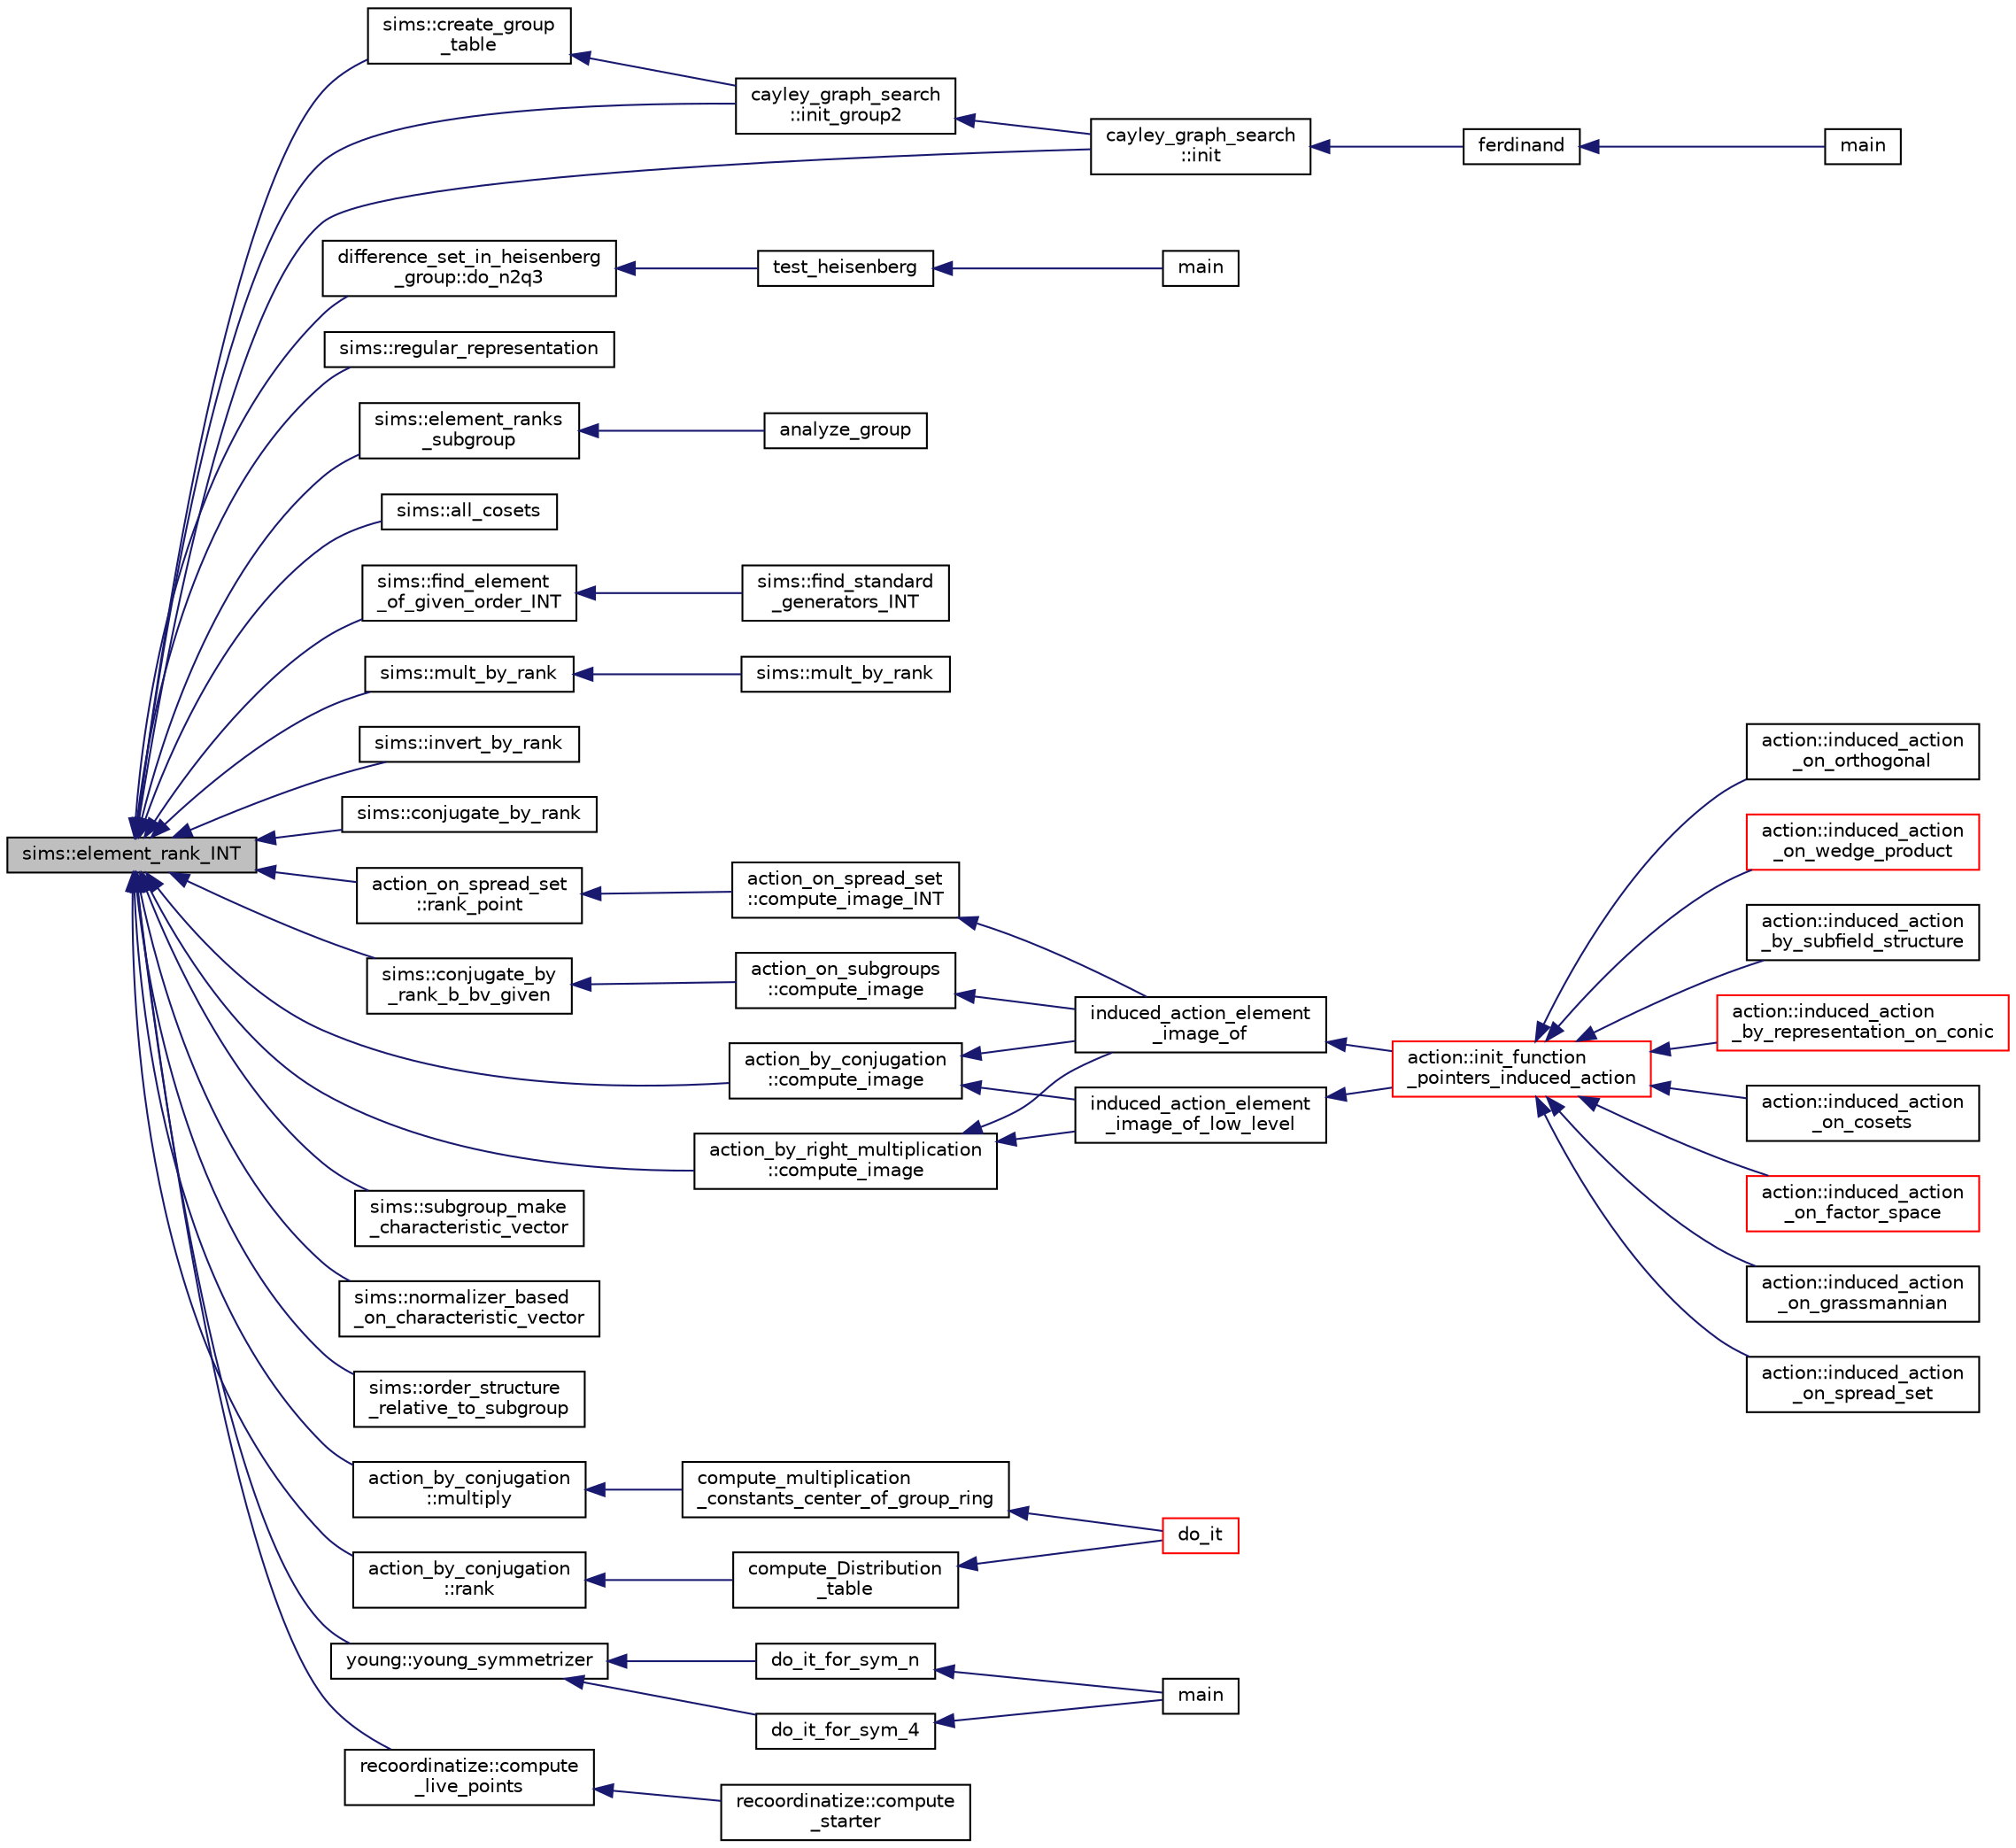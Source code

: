 digraph "sims::element_rank_INT"
{
  edge [fontname="Helvetica",fontsize="10",labelfontname="Helvetica",labelfontsize="10"];
  node [fontname="Helvetica",fontsize="10",shape=record];
  rankdir="LR";
  Node3514 [label="sims::element_rank_INT",height=0.2,width=0.4,color="black", fillcolor="grey75", style="filled", fontcolor="black"];
  Node3514 -> Node3515 [dir="back",color="midnightblue",fontsize="10",style="solid",fontname="Helvetica"];
  Node3515 [label="cayley_graph_search\l::init",height=0.2,width=0.4,color="black", fillcolor="white", style="filled",URL="$de/dae/classcayley__graph__search.html#add9c6434abeaebac4a07bc03cb21672d"];
  Node3515 -> Node3516 [dir="back",color="midnightblue",fontsize="10",style="solid",fontname="Helvetica"];
  Node3516 [label="ferdinand",height=0.2,width=0.4,color="black", fillcolor="white", style="filled",URL="$da/df3/ferdinand_8_c.html#a322b57727d23cf5a0932f11c30ea18d9"];
  Node3516 -> Node3517 [dir="back",color="midnightblue",fontsize="10",style="solid",fontname="Helvetica"];
  Node3517 [label="main",height=0.2,width=0.4,color="black", fillcolor="white", style="filled",URL="$da/df3/ferdinand_8_c.html#a3c04138a5bfe5d72780bb7e82a18e627"];
  Node3514 -> Node3518 [dir="back",color="midnightblue",fontsize="10",style="solid",fontname="Helvetica"];
  Node3518 [label="cayley_graph_search\l::init_group2",height=0.2,width=0.4,color="black", fillcolor="white", style="filled",URL="$de/dae/classcayley__graph__search.html#ac765646a4795740d7ac0a9407bf35f32"];
  Node3518 -> Node3515 [dir="back",color="midnightblue",fontsize="10",style="solid",fontname="Helvetica"];
  Node3514 -> Node3519 [dir="back",color="midnightblue",fontsize="10",style="solid",fontname="Helvetica"];
  Node3519 [label="difference_set_in_heisenberg\l_group::do_n2q3",height=0.2,width=0.4,color="black", fillcolor="white", style="filled",URL="$de/d8a/classdifference__set__in__heisenberg__group.html#aca82ff116dd5d17cfbb311e809b6d023"];
  Node3519 -> Node3520 [dir="back",color="midnightblue",fontsize="10",style="solid",fontname="Helvetica"];
  Node3520 [label="test_heisenberg",height=0.2,width=0.4,color="black", fillcolor="white", style="filled",URL="$d7/db9/tao_8_c.html#a87d0c5c3b1f228ddbc4f326d3b662c24"];
  Node3520 -> Node3521 [dir="back",color="midnightblue",fontsize="10",style="solid",fontname="Helvetica"];
  Node3521 [label="main",height=0.2,width=0.4,color="black", fillcolor="white", style="filled",URL="$d7/db9/tao_8_c.html#a3c04138a5bfe5d72780bb7e82a18e627"];
  Node3514 -> Node3522 [dir="back",color="midnightblue",fontsize="10",style="solid",fontname="Helvetica"];
  Node3522 [label="sims::regular_representation",height=0.2,width=0.4,color="black", fillcolor="white", style="filled",URL="$d9/df3/classsims.html#ac445ae3fa3933272cbc36a711a1de17f"];
  Node3514 -> Node3523 [dir="back",color="midnightblue",fontsize="10",style="solid",fontname="Helvetica"];
  Node3523 [label="sims::element_ranks\l_subgroup",height=0.2,width=0.4,color="black", fillcolor="white", style="filled",URL="$d9/df3/classsims.html#ad683b221a956be18edb47de57bf8821a"];
  Node3523 -> Node3524 [dir="back",color="midnightblue",fontsize="10",style="solid",fontname="Helvetica"];
  Node3524 [label="analyze_group",height=0.2,width=0.4,color="black", fillcolor="white", style="filled",URL="$d0/d76/tl__algebra__and__number__theory_8h.html#acc445ef9d19e7fe78fbe1a057328958e"];
  Node3514 -> Node3525 [dir="back",color="midnightblue",fontsize="10",style="solid",fontname="Helvetica"];
  Node3525 [label="sims::all_cosets",height=0.2,width=0.4,color="black", fillcolor="white", style="filled",URL="$d9/df3/classsims.html#a55ca54637b837b2c84ca79851d857429"];
  Node3514 -> Node3526 [dir="back",color="midnightblue",fontsize="10",style="solid",fontname="Helvetica"];
  Node3526 [label="sims::find_element\l_of_given_order_INT",height=0.2,width=0.4,color="black", fillcolor="white", style="filled",URL="$d9/df3/classsims.html#a2747368b290225e639103bff8e32ffc9"];
  Node3526 -> Node3527 [dir="back",color="midnightblue",fontsize="10",style="solid",fontname="Helvetica"];
  Node3527 [label="sims::find_standard\l_generators_INT",height=0.2,width=0.4,color="black", fillcolor="white", style="filled",URL="$d9/df3/classsims.html#a76b4729b133fb5d7e1edaffe98a6eb5a"];
  Node3514 -> Node3528 [dir="back",color="midnightblue",fontsize="10",style="solid",fontname="Helvetica"];
  Node3528 [label="sims::mult_by_rank",height=0.2,width=0.4,color="black", fillcolor="white", style="filled",URL="$d9/df3/classsims.html#a4fd5eb5cfb71c206a57ac1205141a826"];
  Node3528 -> Node3529 [dir="back",color="midnightblue",fontsize="10",style="solid",fontname="Helvetica"];
  Node3529 [label="sims::mult_by_rank",height=0.2,width=0.4,color="black", fillcolor="white", style="filled",URL="$d9/df3/classsims.html#ae38ce1b88c558e4bb4f8baa9cae54dab"];
  Node3514 -> Node3530 [dir="back",color="midnightblue",fontsize="10",style="solid",fontname="Helvetica"];
  Node3530 [label="sims::invert_by_rank",height=0.2,width=0.4,color="black", fillcolor="white", style="filled",URL="$d9/df3/classsims.html#ae32c573c1c21293477e84964571e4621"];
  Node3514 -> Node3531 [dir="back",color="midnightblue",fontsize="10",style="solid",fontname="Helvetica"];
  Node3531 [label="sims::conjugate_by_rank",height=0.2,width=0.4,color="black", fillcolor="white", style="filled",URL="$d9/df3/classsims.html#aa160a4a48cab8dc42e68ef955c98b17c"];
  Node3514 -> Node3532 [dir="back",color="midnightblue",fontsize="10",style="solid",fontname="Helvetica"];
  Node3532 [label="sims::conjugate_by\l_rank_b_bv_given",height=0.2,width=0.4,color="black", fillcolor="white", style="filled",URL="$d9/df3/classsims.html#ab5d31beb4b697e7c5cb05c530caae96a"];
  Node3532 -> Node3533 [dir="back",color="midnightblue",fontsize="10",style="solid",fontname="Helvetica"];
  Node3533 [label="action_on_subgroups\l::compute_image",height=0.2,width=0.4,color="black", fillcolor="white", style="filled",URL="$d6/da4/classaction__on__subgroups.html#a8d225ed63ea7287aecc5171cb2a49092"];
  Node3533 -> Node3534 [dir="back",color="midnightblue",fontsize="10",style="solid",fontname="Helvetica"];
  Node3534 [label="induced_action_element\l_image_of",height=0.2,width=0.4,color="black", fillcolor="white", style="filled",URL="$d3/d27/interface_8_c.html#a821850d6c3988dd122de0489cd36f0f0"];
  Node3534 -> Node3535 [dir="back",color="midnightblue",fontsize="10",style="solid",fontname="Helvetica"];
  Node3535 [label="action::init_function\l_pointers_induced_action",height=0.2,width=0.4,color="red", fillcolor="white", style="filled",URL="$d2/d86/classaction.html#a3b9287d084b24f7a3b9532a7589c58de"];
  Node3535 -> Node3536 [dir="back",color="midnightblue",fontsize="10",style="solid",fontname="Helvetica"];
  Node3536 [label="action::induced_action\l_by_representation_on_conic",height=0.2,width=0.4,color="red", fillcolor="white", style="filled",URL="$d2/d86/classaction.html#a228538e3f07bc186db8eb5da8b90f617"];
  Node3535 -> Node3544 [dir="back",color="midnightblue",fontsize="10",style="solid",fontname="Helvetica"];
  Node3544 [label="action::induced_action\l_on_cosets",height=0.2,width=0.4,color="black", fillcolor="white", style="filled",URL="$d2/d86/classaction.html#acbdff5ffed42af6a01f07dffb2787237"];
  Node3535 -> Node3545 [dir="back",color="midnightblue",fontsize="10",style="solid",fontname="Helvetica"];
  Node3545 [label="action::induced_action\l_on_factor_space",height=0.2,width=0.4,color="red", fillcolor="white", style="filled",URL="$d2/d86/classaction.html#af501ff2aa74fb6049bee5c01cd8b909b"];
  Node3535 -> Node3625 [dir="back",color="midnightblue",fontsize="10",style="solid",fontname="Helvetica"];
  Node3625 [label="action::induced_action\l_on_grassmannian",height=0.2,width=0.4,color="black", fillcolor="white", style="filled",URL="$d2/d86/classaction.html#a295b730ecc0b0bf30f714094fef956ea"];
  Node3535 -> Node3626 [dir="back",color="midnightblue",fontsize="10",style="solid",fontname="Helvetica"];
  Node3626 [label="action::induced_action\l_on_spread_set",height=0.2,width=0.4,color="black", fillcolor="white", style="filled",URL="$d2/d86/classaction.html#a7c5839c650592f083dc850d81ed05a5b"];
  Node3535 -> Node3627 [dir="back",color="midnightblue",fontsize="10",style="solid",fontname="Helvetica"];
  Node3627 [label="action::induced_action\l_on_orthogonal",height=0.2,width=0.4,color="black", fillcolor="white", style="filled",URL="$d2/d86/classaction.html#a4f191cee643a81d7f18a4d729084e945"];
  Node3535 -> Node3628 [dir="back",color="midnightblue",fontsize="10",style="solid",fontname="Helvetica"];
  Node3628 [label="action::induced_action\l_on_wedge_product",height=0.2,width=0.4,color="red", fillcolor="white", style="filled",URL="$d2/d86/classaction.html#af13a5da25b8e8597ab695edff222fb6a"];
  Node3535 -> Node3630 [dir="back",color="midnightblue",fontsize="10",style="solid",fontname="Helvetica"];
  Node3630 [label="action::induced_action\l_by_subfield_structure",height=0.2,width=0.4,color="black", fillcolor="white", style="filled",URL="$d2/d86/classaction.html#add42951bdab176ceed6cc4af05dfa948"];
  Node3514 -> Node3738 [dir="back",color="midnightblue",fontsize="10",style="solid",fontname="Helvetica"];
  Node3738 [label="sims::create_group\l_table",height=0.2,width=0.4,color="black", fillcolor="white", style="filled",URL="$d9/df3/classsims.html#a300c4eeca13fe79bca4145c63da09142"];
  Node3738 -> Node3518 [dir="back",color="midnightblue",fontsize="10",style="solid",fontname="Helvetica"];
  Node3514 -> Node3739 [dir="back",color="midnightblue",fontsize="10",style="solid",fontname="Helvetica"];
  Node3739 [label="sims::subgroup_make\l_characteristic_vector",height=0.2,width=0.4,color="black", fillcolor="white", style="filled",URL="$d9/df3/classsims.html#a8abb8f266671da3862c8bc60294c23e8"];
  Node3514 -> Node3740 [dir="back",color="midnightblue",fontsize="10",style="solid",fontname="Helvetica"];
  Node3740 [label="sims::normalizer_based\l_on_characteristic_vector",height=0.2,width=0.4,color="black", fillcolor="white", style="filled",URL="$d9/df3/classsims.html#af81961f706ea98f0afd845146274a394"];
  Node3514 -> Node3741 [dir="back",color="midnightblue",fontsize="10",style="solid",fontname="Helvetica"];
  Node3741 [label="sims::order_structure\l_relative_to_subgroup",height=0.2,width=0.4,color="black", fillcolor="white", style="filled",URL="$d9/df3/classsims.html#a50d22de4969a10d88c7e7eece0ea0e3c"];
  Node3514 -> Node3742 [dir="back",color="midnightblue",fontsize="10",style="solid",fontname="Helvetica"];
  Node3742 [label="action_by_conjugation\l::compute_image",height=0.2,width=0.4,color="black", fillcolor="white", style="filled",URL="$d3/dda/classaction__by__conjugation.html#acd62853354e392089a10381a4f7c5ac6"];
  Node3742 -> Node3534 [dir="back",color="midnightblue",fontsize="10",style="solid",fontname="Helvetica"];
  Node3742 -> Node3743 [dir="back",color="midnightblue",fontsize="10",style="solid",fontname="Helvetica"];
  Node3743 [label="induced_action_element\l_image_of_low_level",height=0.2,width=0.4,color="black", fillcolor="white", style="filled",URL="$d3/d27/interface_8_c.html#aa4bc5f68829829d9a41223c260c658c5"];
  Node3743 -> Node3535 [dir="back",color="midnightblue",fontsize="10",style="solid",fontname="Helvetica"];
  Node3514 -> Node3744 [dir="back",color="midnightblue",fontsize="10",style="solid",fontname="Helvetica"];
  Node3744 [label="action_by_conjugation\l::rank",height=0.2,width=0.4,color="black", fillcolor="white", style="filled",URL="$d3/dda/classaction__by__conjugation.html#a395a4569846211cab71764b9ab341c98"];
  Node3744 -> Node3745 [dir="back",color="midnightblue",fontsize="10",style="solid",fontname="Helvetica"];
  Node3745 [label="compute_Distribution\l_table",height=0.2,width=0.4,color="black", fillcolor="white", style="filled",URL="$da/da3/burnside_8_c.html#aab8b0528e91c0ef087c49a16ec0d3d8e"];
  Node3745 -> Node3637 [dir="back",color="midnightblue",fontsize="10",style="solid",fontname="Helvetica"];
  Node3637 [label="do_it",height=0.2,width=0.4,color="red", fillcolor="white", style="filled",URL="$da/da3/burnside_8_c.html#a6a1ed4d46bdb13e56112f47f0565c25b"];
  Node3514 -> Node3746 [dir="back",color="midnightblue",fontsize="10",style="solid",fontname="Helvetica"];
  Node3746 [label="action_by_conjugation\l::multiply",height=0.2,width=0.4,color="black", fillcolor="white", style="filled",URL="$d3/dda/classaction__by__conjugation.html#ab037d299b507b763584a6e87b8069f04"];
  Node3746 -> Node3747 [dir="back",color="midnightblue",fontsize="10",style="solid",fontname="Helvetica"];
  Node3747 [label="compute_multiplication\l_constants_center_of_group_ring",height=0.2,width=0.4,color="black", fillcolor="white", style="filled",URL="$da/da3/burnside_8_c.html#af95d10e11c7b51283e5e458a907ea660"];
  Node3747 -> Node3637 [dir="back",color="midnightblue",fontsize="10",style="solid",fontname="Helvetica"];
  Node3514 -> Node3748 [dir="back",color="midnightblue",fontsize="10",style="solid",fontname="Helvetica"];
  Node3748 [label="action_by_right_multiplication\l::compute_image",height=0.2,width=0.4,color="black", fillcolor="white", style="filled",URL="$d5/daa/classaction__by__right__multiplication.html#a5407ada4c7d5a1775144fbaadbb8be8e"];
  Node3748 -> Node3534 [dir="back",color="midnightblue",fontsize="10",style="solid",fontname="Helvetica"];
  Node3748 -> Node3743 [dir="back",color="midnightblue",fontsize="10",style="solid",fontname="Helvetica"];
  Node3514 -> Node3749 [dir="back",color="midnightblue",fontsize="10",style="solid",fontname="Helvetica"];
  Node3749 [label="action_on_spread_set\l::rank_point",height=0.2,width=0.4,color="black", fillcolor="white", style="filled",URL="$d2/d7a/classaction__on__spread__set.html#a1d7082bfaaf523ad746fe94685fe2e43"];
  Node3749 -> Node3750 [dir="back",color="midnightblue",fontsize="10",style="solid",fontname="Helvetica"];
  Node3750 [label="action_on_spread_set\l::compute_image_INT",height=0.2,width=0.4,color="black", fillcolor="white", style="filled",URL="$d2/d7a/classaction__on__spread__set.html#a424ae719c98b5d99978e60f8f2d65437"];
  Node3750 -> Node3534 [dir="back",color="midnightblue",fontsize="10",style="solid",fontname="Helvetica"];
  Node3514 -> Node3751 [dir="back",color="midnightblue",fontsize="10",style="solid",fontname="Helvetica"];
  Node3751 [label="young::young_symmetrizer",height=0.2,width=0.4,color="black", fillcolor="white", style="filled",URL="$dd/d68/classyoung.html#aa278452dc9aa374d4f84cf0e4d0204bf"];
  Node3751 -> Node3641 [dir="back",color="midnightblue",fontsize="10",style="solid",fontname="Helvetica"];
  Node3641 [label="do_it_for_sym_n",height=0.2,width=0.4,color="black", fillcolor="white", style="filled",URL="$d0/d87/group__ring_8_c.html#a7da1c84aee65e2c8fd4b83f0809835ad"];
  Node3641 -> Node3642 [dir="back",color="midnightblue",fontsize="10",style="solid",fontname="Helvetica"];
  Node3642 [label="main",height=0.2,width=0.4,color="black", fillcolor="white", style="filled",URL="$d0/d87/group__ring_8_c.html#a3c04138a5bfe5d72780bb7e82a18e627"];
  Node3751 -> Node3643 [dir="back",color="midnightblue",fontsize="10",style="solid",fontname="Helvetica"];
  Node3643 [label="do_it_for_sym_4",height=0.2,width=0.4,color="black", fillcolor="white", style="filled",URL="$d0/d87/group__ring_8_c.html#aed9b25712c762c878090038e97568d07"];
  Node3643 -> Node3642 [dir="back",color="midnightblue",fontsize="10",style="solid",fontname="Helvetica"];
  Node3514 -> Node3752 [dir="back",color="midnightblue",fontsize="10",style="solid",fontname="Helvetica"];
  Node3752 [label="recoordinatize::compute\l_live_points",height=0.2,width=0.4,color="black", fillcolor="white", style="filled",URL="$d3/d3c/classrecoordinatize.html#afa52f45535215f825be7e620bc44b7d7"];
  Node3752 -> Node3753 [dir="back",color="midnightblue",fontsize="10",style="solid",fontname="Helvetica"];
  Node3753 [label="recoordinatize::compute\l_starter",height=0.2,width=0.4,color="black", fillcolor="white", style="filled",URL="$d3/d3c/classrecoordinatize.html#a274b399821488e5f6fb1adfbc8f8ebac"];
}
